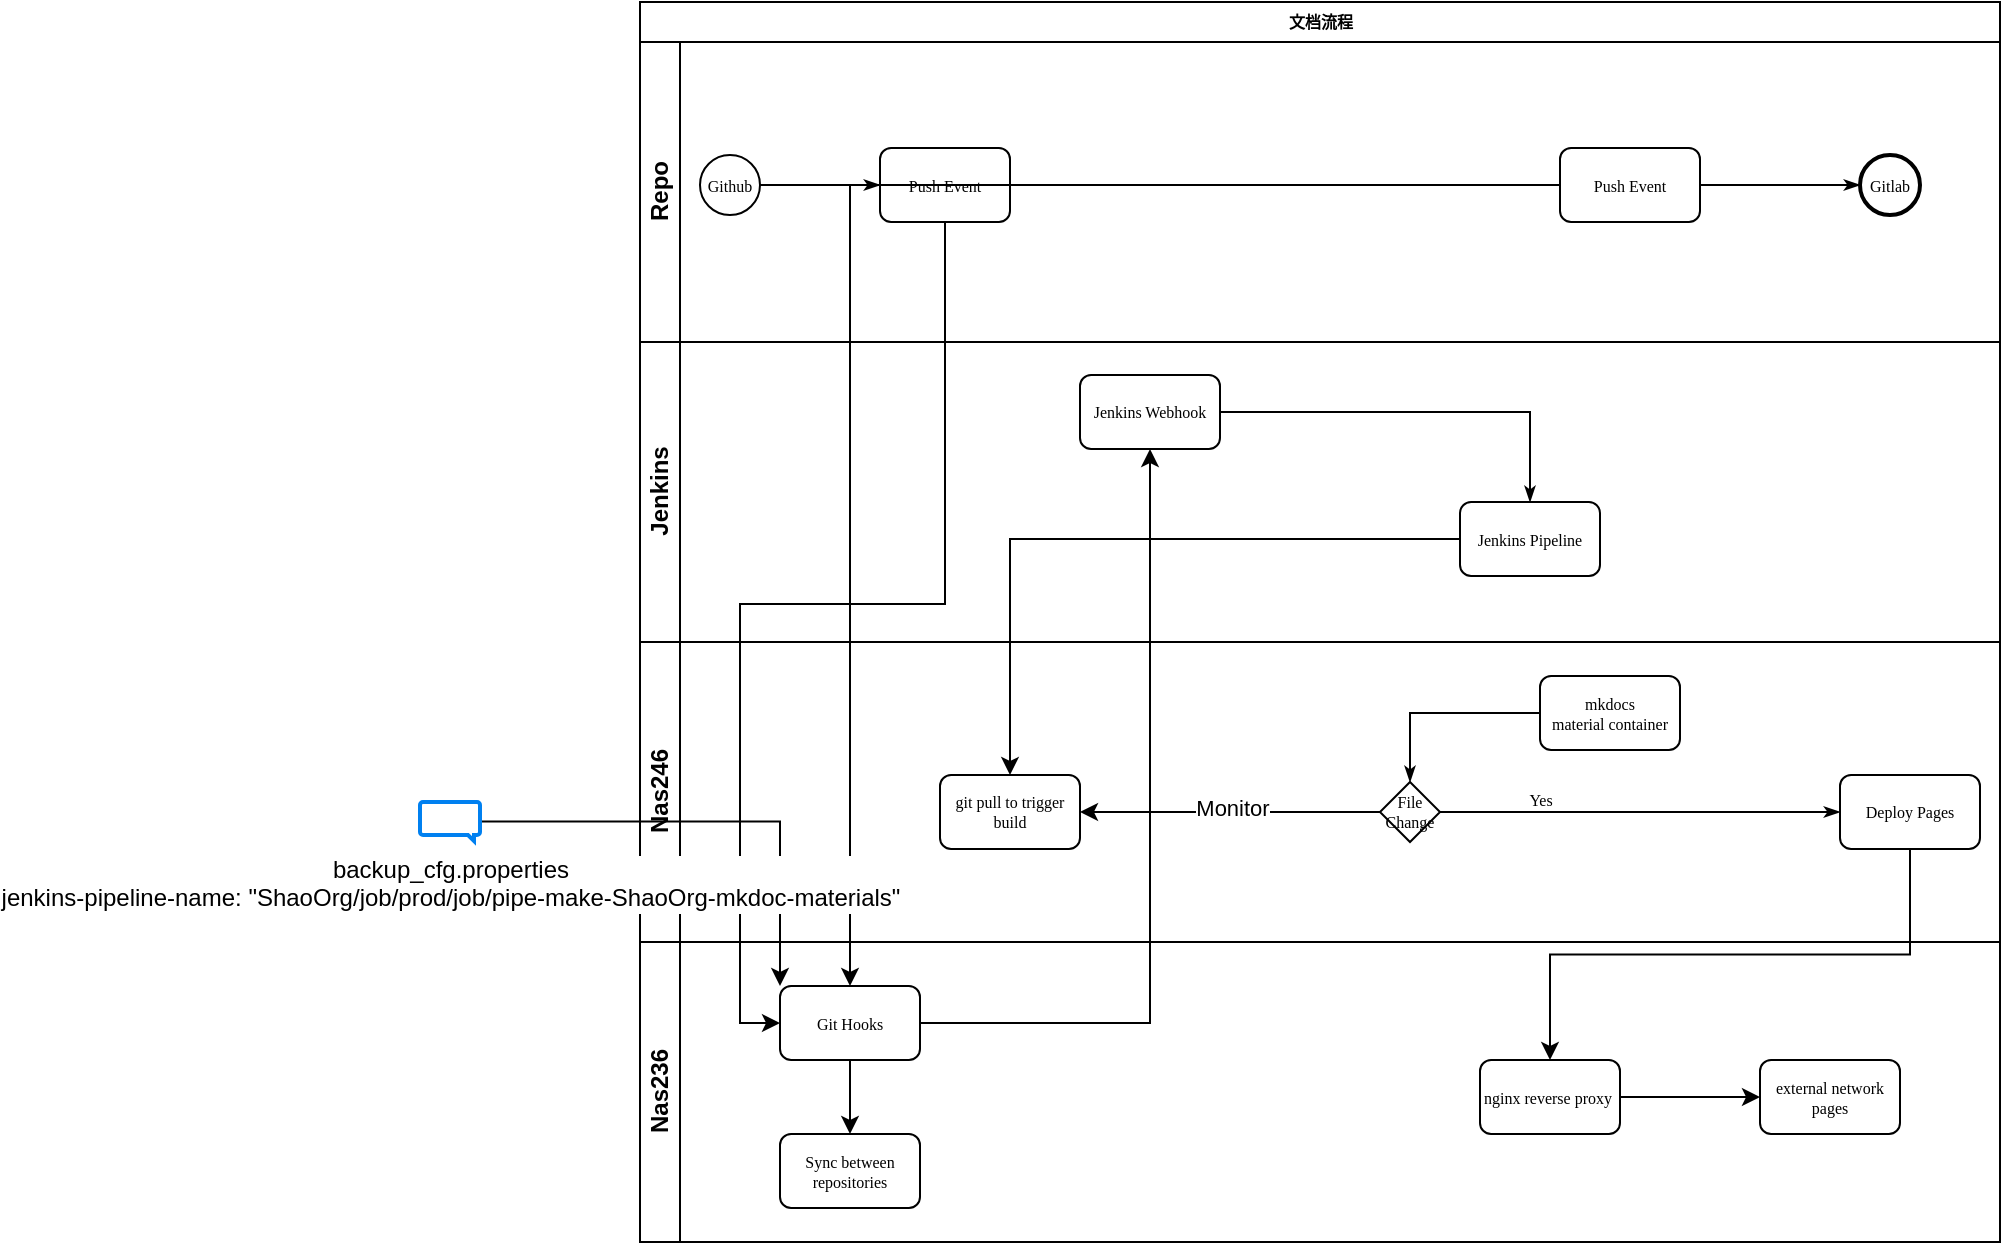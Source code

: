 <mxfile version="24.7.17">
  <diagram name="documentFlow" id="c7488fd3-1785-93aa-aadb-54a6760d102a">
    <mxGraphModel dx="2747" dy="839" grid="1" gridSize="10" guides="1" tooltips="1" connect="1" arrows="1" fold="1" page="1" pageScale="1" pageWidth="1100" pageHeight="850" background="none" math="0" shadow="0">
      <root>
        <mxCell id="0" />
        <mxCell id="1" parent="0" />
        <mxCell id="2b4e8129b02d487f-1" value="文档流程" style="swimlane;html=1;childLayout=stackLayout;horizontal=1;startSize=20;horizontalStack=0;rounded=0;shadow=0;labelBackgroundColor=none;strokeWidth=1;fontFamily=Verdana;fontSize=8;align=center;" parent="1" vertex="1">
          <mxGeometry x="180" y="70" width="680" height="470" as="geometry" />
        </mxCell>
        <mxCell id="2b4e8129b02d487f-2" value="Repo" style="swimlane;html=1;startSize=20;horizontal=0;" parent="2b4e8129b02d487f-1" vertex="1">
          <mxGeometry y="20" width="680" height="150" as="geometry" />
        </mxCell>
        <mxCell id="2b4e8129b02d487f-18" style="edgeStyle=orthogonalEdgeStyle;rounded=0;html=1;labelBackgroundColor=none;startArrow=none;startFill=0;startSize=5;endArrow=classicThin;endFill=1;endSize=5;jettySize=auto;orthogonalLoop=1;strokeWidth=1;fontFamily=Verdana;fontSize=8" parent="2b4e8129b02d487f-2" source="2b4e8129b02d487f-5" target="2b4e8129b02d487f-6" edge="1">
          <mxGeometry relative="1" as="geometry" />
        </mxCell>
        <mxCell id="2b4e8129b02d487f-5" value="Github" style="ellipse;whiteSpace=wrap;html=1;rounded=0;shadow=0;labelBackgroundColor=none;strokeWidth=1;fontFamily=Verdana;fontSize=8;align=center;" parent="2b4e8129b02d487f-2" vertex="1">
          <mxGeometry x="30" y="56.5" width="30" height="30" as="geometry" />
        </mxCell>
        <mxCell id="2b4e8129b02d487f-6" value="Push Event" style="rounded=1;whiteSpace=wrap;html=1;shadow=0;labelBackgroundColor=none;strokeWidth=1;fontFamily=Verdana;fontSize=8;align=center;" parent="2b4e8129b02d487f-2" vertex="1">
          <mxGeometry x="120" y="53" width="65" height="37" as="geometry" />
        </mxCell>
        <mxCell id="2b4e8129b02d487f-20" style="edgeStyle=orthogonalEdgeStyle;rounded=0;html=1;labelBackgroundColor=none;startArrow=none;startFill=0;startSize=5;endArrow=classicThin;endFill=1;endSize=5;jettySize=auto;orthogonalLoop=1;strokeWidth=1;fontFamily=Verdana;fontSize=8" parent="2b4e8129b02d487f-2" source="2b4e8129b02d487f-7" target="2b4e8129b02d487f-8" edge="1">
          <mxGeometry relative="1" as="geometry" />
        </mxCell>
        <mxCell id="2b4e8129b02d487f-7" value="Push Event" style="rounded=1;whiteSpace=wrap;html=1;shadow=0;labelBackgroundColor=none;strokeWidth=1;fontFamily=Verdana;fontSize=8;align=center;" parent="2b4e8129b02d487f-2" vertex="1">
          <mxGeometry x="460" y="53.0" width="70" height="37" as="geometry" />
        </mxCell>
        <mxCell id="2b4e8129b02d487f-8" value="Gitlab" style="ellipse;whiteSpace=wrap;html=1;rounded=0;shadow=0;labelBackgroundColor=none;strokeWidth=2;fontFamily=Verdana;fontSize=8;align=center;" parent="2b4e8129b02d487f-2" vertex="1">
          <mxGeometry x="610" y="56.5" width="30" height="30" as="geometry" />
        </mxCell>
        <mxCell id="2b4e8129b02d487f-3" value="Jenkins" style="swimlane;html=1;startSize=20;horizontal=0;" parent="2b4e8129b02d487f-1" vertex="1">
          <mxGeometry y="170" width="680" height="150" as="geometry" />
        </mxCell>
        <mxCell id="2b4e8129b02d487f-12" value="Jenkins Pipeline" style="rounded=1;whiteSpace=wrap;html=1;shadow=0;labelBackgroundColor=none;strokeWidth=1;fontFamily=Verdana;fontSize=8;align=center;" parent="2b4e8129b02d487f-3" vertex="1">
          <mxGeometry x="410" y="80.0" width="70" height="37" as="geometry" />
        </mxCell>
        <mxCell id="7wjXtfuPW9-xoahuUaxN-1" value="Jenkins Webhook" style="rounded=1;whiteSpace=wrap;html=1;shadow=0;labelBackgroundColor=none;strokeWidth=1;fontFamily=Verdana;fontSize=8;align=center;" vertex="1" parent="2b4e8129b02d487f-3">
          <mxGeometry x="220" y="16.5" width="70" height="37" as="geometry" />
        </mxCell>
        <mxCell id="2b4e8129b02d487f-24" style="edgeStyle=orthogonalEdgeStyle;rounded=0;html=1;labelBackgroundColor=none;startArrow=none;startFill=0;startSize=5;endArrow=classicThin;endFill=1;endSize=5;jettySize=auto;orthogonalLoop=1;strokeWidth=1;fontFamily=Verdana;fontSize=8;exitX=1;exitY=0.5;exitDx=0;exitDy=0;" parent="2b4e8129b02d487f-3" source="7wjXtfuPW9-xoahuUaxN-1" target="2b4e8129b02d487f-12" edge="1">
          <mxGeometry relative="1" as="geometry" />
        </mxCell>
        <mxCell id="2b4e8129b02d487f-4" value="Nas246" style="swimlane;html=1;startSize=20;horizontal=0;" parent="2b4e8129b02d487f-1" vertex="1">
          <mxGeometry y="320" width="680" height="150" as="geometry" />
        </mxCell>
        <mxCell id="2b4e8129b02d487f-28" style="edgeStyle=orthogonalEdgeStyle;rounded=0;html=1;labelBackgroundColor=none;startArrow=none;startFill=0;startSize=5;endArrow=classicThin;endFill=1;endSize=5;jettySize=auto;orthogonalLoop=1;strokeWidth=1;fontFamily=Verdana;fontSize=8;" parent="2b4e8129b02d487f-4" source="2b4e8129b02d487f-14" target="2b4e8129b02d487f-15" edge="1">
          <mxGeometry relative="1" as="geometry" />
        </mxCell>
        <mxCell id="2b4e8129b02d487f-14" value="mkdocs&lt;div&gt;material container&lt;/div&gt;" style="rounded=1;whiteSpace=wrap;html=1;shadow=0;labelBackgroundColor=none;strokeWidth=1;fontFamily=Verdana;fontSize=8;align=center;" parent="2b4e8129b02d487f-4" vertex="1">
          <mxGeometry x="450" y="17.0" width="70" height="37" as="geometry" />
        </mxCell>
        <mxCell id="2b4e8129b02d487f-29" value="Yes" style="edgeStyle=orthogonalEdgeStyle;rounded=0;html=1;entryX=0;entryY=0.5;labelBackgroundColor=none;startArrow=none;startFill=0;startSize=5;endArrow=classicThin;endFill=1;endSize=5;jettySize=auto;orthogonalLoop=1;strokeWidth=1;fontFamily=Verdana;fontSize=8;entryDx=0;entryDy=0;" parent="2b4e8129b02d487f-4" source="2b4e8129b02d487f-15" target="2b4e8129b02d487f-17" edge="1">
          <mxGeometry x="-0.501" y="6" relative="1" as="geometry">
            <mxPoint as="offset" />
            <mxPoint x="440" y="75.5" as="targetPoint" />
          </mxGeometry>
        </mxCell>
        <mxCell id="7wjXtfuPW9-xoahuUaxN-6" style="edgeStyle=orthogonalEdgeStyle;rounded=0;orthogonalLoop=1;jettySize=auto;html=1;entryX=1;entryY=0.5;entryDx=0;entryDy=0;" edge="1" parent="2b4e8129b02d487f-4" source="2b4e8129b02d487f-15" target="7wjXtfuPW9-xoahuUaxN-4">
          <mxGeometry relative="1" as="geometry" />
        </mxCell>
        <mxCell id="7wjXtfuPW9-xoahuUaxN-7" value="Monitor" style="edgeLabel;html=1;align=center;verticalAlign=middle;resizable=0;points=[];" vertex="1" connectable="0" parent="7wjXtfuPW9-xoahuUaxN-6">
          <mxGeometry x="-0.015" y="-2" relative="1" as="geometry">
            <mxPoint as="offset" />
          </mxGeometry>
        </mxCell>
        <mxCell id="2b4e8129b02d487f-15" value="File Change" style="strokeWidth=1;html=1;shape=mxgraph.flowchart.decision;whiteSpace=wrap;rounded=1;shadow=0;labelBackgroundColor=none;fontFamily=Verdana;fontSize=8;align=center;" parent="2b4e8129b02d487f-4" vertex="1">
          <mxGeometry x="370" y="70.0" width="30" height="30" as="geometry" />
        </mxCell>
        <mxCell id="2b4e8129b02d487f-17" value="Deploy Pages" style="rounded=1;whiteSpace=wrap;html=1;shadow=0;labelBackgroundColor=none;strokeWidth=1;fontFamily=Verdana;fontSize=8;align=center;" parent="2b4e8129b02d487f-4" vertex="1">
          <mxGeometry x="600" y="66.5" width="70" height="37" as="geometry" />
        </mxCell>
        <mxCell id="7wjXtfuPW9-xoahuUaxN-4" value="git pull to trigger build" style="rounded=1;whiteSpace=wrap;html=1;shadow=0;labelBackgroundColor=none;strokeWidth=1;fontFamily=Verdana;fontSize=8;align=center;" vertex="1" parent="2b4e8129b02d487f-4">
          <mxGeometry x="150" y="66.5" width="70" height="37" as="geometry" />
        </mxCell>
        <mxCell id="7wjXtfuPW9-xoahuUaxN-5" style="edgeStyle=orthogonalEdgeStyle;rounded=0;orthogonalLoop=1;jettySize=auto;html=1;entryX=0.5;entryY=0;entryDx=0;entryDy=0;" edge="1" parent="2b4e8129b02d487f-1" source="2b4e8129b02d487f-12" target="7wjXtfuPW9-xoahuUaxN-4">
          <mxGeometry relative="1" as="geometry" />
        </mxCell>
        <mxCell id="7wjXtfuPW9-xoahuUaxN-8" value="Nas236" style="swimlane;html=1;startSize=20;horizontal=0;" vertex="1" parent="1">
          <mxGeometry x="180" y="540" width="680" height="150" as="geometry" />
        </mxCell>
        <mxCell id="7wjXtfuPW9-xoahuUaxN-17" style="edgeStyle=orthogonalEdgeStyle;rounded=0;orthogonalLoop=1;jettySize=auto;html=1;entryX=0;entryY=0.5;entryDx=0;entryDy=0;" edge="1" parent="7wjXtfuPW9-xoahuUaxN-8" source="7wjXtfuPW9-xoahuUaxN-10" target="7wjXtfuPW9-xoahuUaxN-15">
          <mxGeometry relative="1" as="geometry" />
        </mxCell>
        <mxCell id="7wjXtfuPW9-xoahuUaxN-10" value="nginx reverse proxy&amp;nbsp;" style="rounded=1;whiteSpace=wrap;html=1;shadow=0;labelBackgroundColor=none;strokeWidth=1;fontFamily=Verdana;fontSize=8;align=center;" vertex="1" parent="7wjXtfuPW9-xoahuUaxN-8">
          <mxGeometry x="420" y="59.0" width="70" height="37" as="geometry" />
        </mxCell>
        <UserObject label="external network pages" link="https://de.vicp.net:25053/" id="7wjXtfuPW9-xoahuUaxN-15">
          <mxCell style="rounded=1;whiteSpace=wrap;html=1;shadow=0;labelBackgroundColor=none;strokeWidth=1;fontFamily=Verdana;fontSize=8;align=center;" vertex="1" parent="7wjXtfuPW9-xoahuUaxN-8">
            <mxGeometry x="560" y="59" width="70" height="37" as="geometry" />
          </mxCell>
        </UserObject>
        <mxCell id="7wjXtfuPW9-xoahuUaxN-22" style="edgeStyle=orthogonalEdgeStyle;rounded=0;orthogonalLoop=1;jettySize=auto;html=1;entryX=0.5;entryY=0;entryDx=0;entryDy=0;" edge="1" parent="7wjXtfuPW9-xoahuUaxN-8" source="7wjXtfuPW9-xoahuUaxN-19" target="7wjXtfuPW9-xoahuUaxN-20">
          <mxGeometry relative="1" as="geometry" />
        </mxCell>
        <mxCell id="7wjXtfuPW9-xoahuUaxN-19" value="Git Hooks" style="rounded=1;whiteSpace=wrap;html=1;shadow=0;labelBackgroundColor=none;strokeWidth=1;fontFamily=Verdana;fontSize=8;align=center;" vertex="1" parent="7wjXtfuPW9-xoahuUaxN-8">
          <mxGeometry x="70" y="22" width="70" height="37" as="geometry" />
        </mxCell>
        <mxCell id="7wjXtfuPW9-xoahuUaxN-20" value="Sync between repositories" style="rounded=1;whiteSpace=wrap;html=1;shadow=0;labelBackgroundColor=none;strokeWidth=1;fontFamily=Verdana;fontSize=8;align=center;" vertex="1" parent="7wjXtfuPW9-xoahuUaxN-8">
          <mxGeometry x="70" y="96" width="70" height="37" as="geometry" />
        </mxCell>
        <mxCell id="7wjXtfuPW9-xoahuUaxN-18" style="edgeStyle=orthogonalEdgeStyle;rounded=0;orthogonalLoop=1;jettySize=auto;html=1;exitX=0.5;exitY=1;exitDx=0;exitDy=0;" edge="1" parent="1" source="2b4e8129b02d487f-17" target="7wjXtfuPW9-xoahuUaxN-10">
          <mxGeometry relative="1" as="geometry" />
        </mxCell>
        <mxCell id="7wjXtfuPW9-xoahuUaxN-21" style="edgeStyle=orthogonalEdgeStyle;rounded=0;orthogonalLoop=1;jettySize=auto;html=1;entryX=0;entryY=0.5;entryDx=0;entryDy=0;" edge="1" parent="1" source="2b4e8129b02d487f-6" target="7wjXtfuPW9-xoahuUaxN-19">
          <mxGeometry relative="1" as="geometry" />
        </mxCell>
        <mxCell id="7wjXtfuPW9-xoahuUaxN-24" style="edgeStyle=orthogonalEdgeStyle;rounded=0;orthogonalLoop=1;jettySize=auto;html=1;entryX=0.5;entryY=0;entryDx=0;entryDy=0;" edge="1" parent="1" source="2b4e8129b02d487f-7" target="7wjXtfuPW9-xoahuUaxN-19">
          <mxGeometry relative="1" as="geometry" />
        </mxCell>
        <mxCell id="7wjXtfuPW9-xoahuUaxN-25" style="edgeStyle=orthogonalEdgeStyle;rounded=0;orthogonalLoop=1;jettySize=auto;html=1;entryX=0.5;entryY=1;entryDx=0;entryDy=0;" edge="1" parent="1" source="7wjXtfuPW9-xoahuUaxN-19" target="7wjXtfuPW9-xoahuUaxN-1">
          <mxGeometry relative="1" as="geometry" />
        </mxCell>
        <mxCell id="7wjXtfuPW9-xoahuUaxN-27" style="edgeStyle=orthogonalEdgeStyle;rounded=0;orthogonalLoop=1;jettySize=auto;html=1;entryX=0;entryY=0;entryDx=0;entryDy=0;" edge="1" parent="1" source="7wjXtfuPW9-xoahuUaxN-26" target="7wjXtfuPW9-xoahuUaxN-19">
          <mxGeometry relative="1" as="geometry" />
        </mxCell>
        <mxCell id="7wjXtfuPW9-xoahuUaxN-26" value="backup_cfg.properties&lt;div&gt;&lt;span style=&quot;font-size: 12px;&quot;&gt;jenkins-pipeline-name: &quot;ShaoOrg/job/prod/job/pipe-make-ShaoOrg-mkdoc-materials&quot;&lt;/span&gt;&lt;/div&gt;" style="html=1;verticalLabelPosition=bottom;align=center;labelBackgroundColor=#ffffff;verticalAlign=top;strokeWidth=2;strokeColor=#0080F0;shadow=0;dashed=0;shape=mxgraph.ios7.icons.message;" vertex="1" parent="1">
          <mxGeometry x="70" y="470" width="30" height="19.5" as="geometry" />
        </mxCell>
      </root>
    </mxGraphModel>
  </diagram>
</mxfile>
